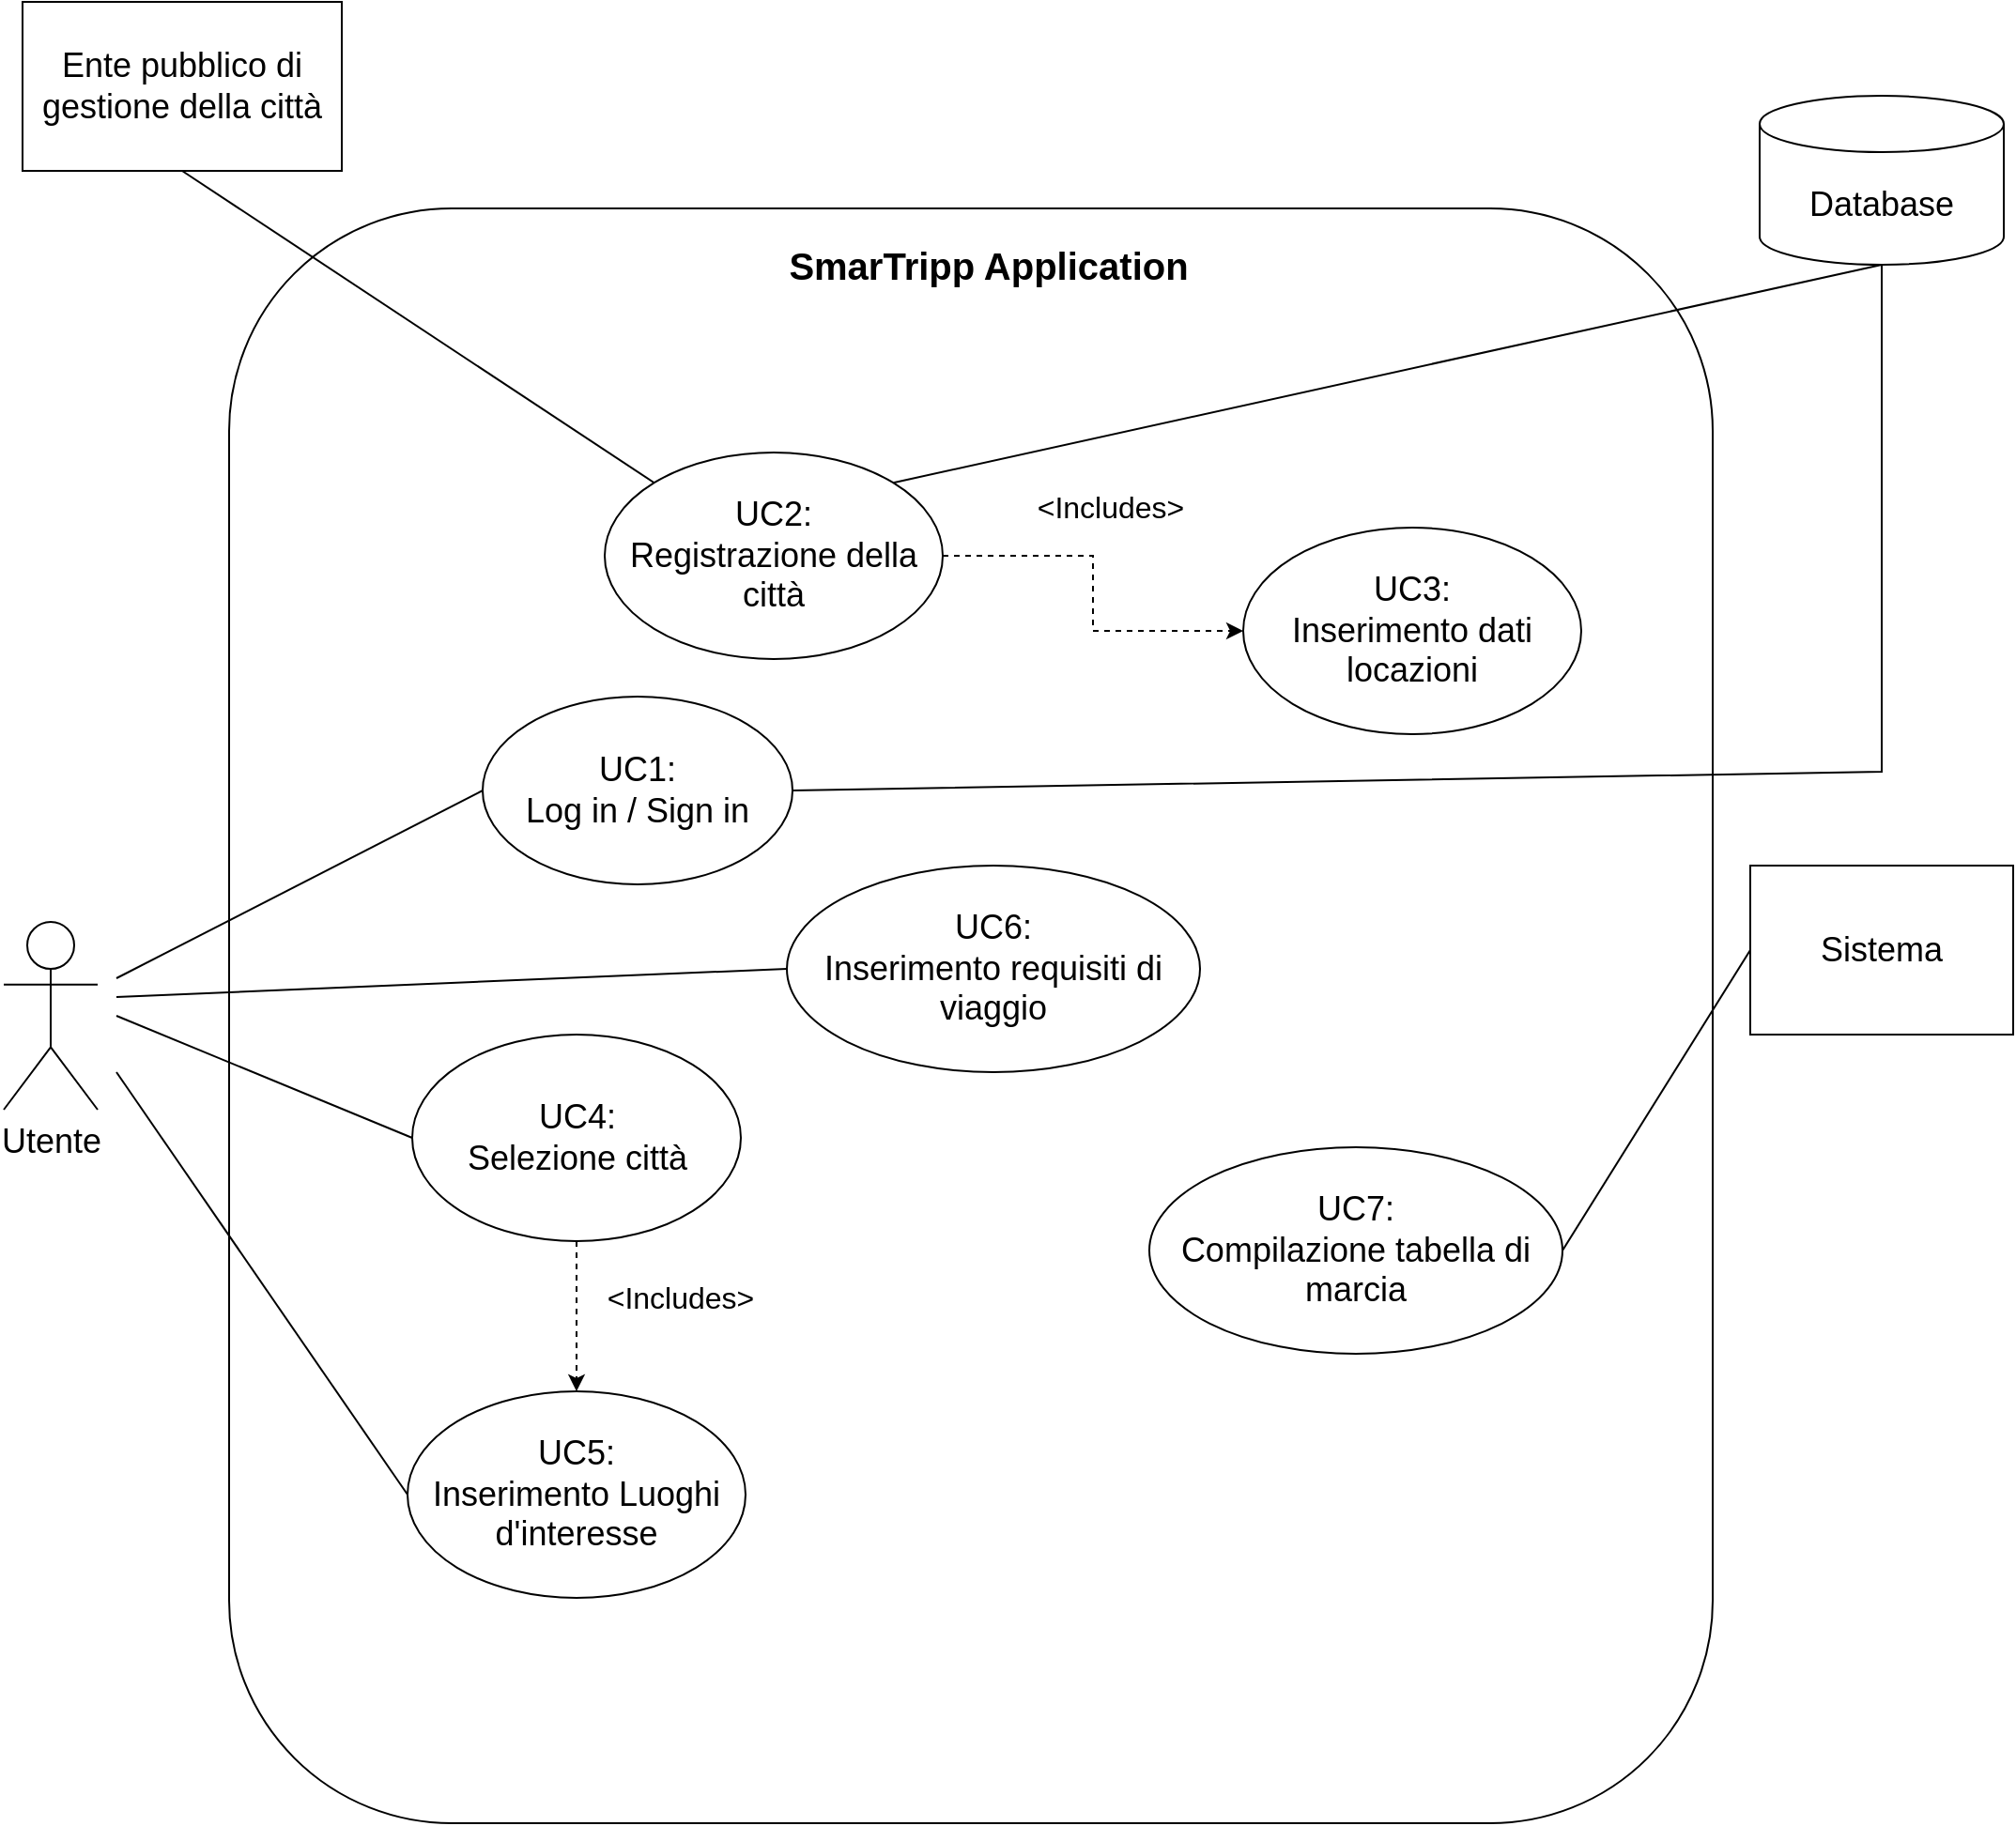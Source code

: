 <mxfile version="25.0.3">
  <diagram name="Pagina-1" id="-O-YrhqU3fOLMTu7o0W1">
    <mxGraphModel dx="1615" dy="1005" grid="1" gridSize="10" guides="1" tooltips="1" connect="1" arrows="1" fold="1" page="1" pageScale="1" pageWidth="1169" pageHeight="1654" math="0" shadow="0">
      <root>
        <mxCell id="0" />
        <mxCell id="1" parent="0" />
        <mxCell id="vjVt3_Kxt8tiMpe3oFBg-2" value="" style="rounded=1;whiteSpace=wrap;html=1;" vertex="1" parent="1">
          <mxGeometry x="180" y="130" width="790" height="860" as="geometry" />
        </mxCell>
        <mxCell id="vjVt3_Kxt8tiMpe3oFBg-3" value="&lt;font style=&quot;font-size: 18px;&quot;&gt;Utente&lt;/font&gt;" style="shape=umlActor;verticalLabelPosition=bottom;verticalAlign=top;html=1;outlineConnect=0;" vertex="1" parent="1">
          <mxGeometry x="60" y="510" width="50" height="100" as="geometry" />
        </mxCell>
        <mxCell id="vjVt3_Kxt8tiMpe3oFBg-7" value="&lt;font style=&quot;font-size: 18px;&quot;&gt;Ente pubblico di gestione della città&lt;/font&gt;" style="rounded=0;whiteSpace=wrap;html=1;" vertex="1" parent="1">
          <mxGeometry x="70" y="20" width="170" height="90" as="geometry" />
        </mxCell>
        <mxCell id="vjVt3_Kxt8tiMpe3oFBg-8" value="&lt;div&gt;&lt;font style=&quot;font-size: 18px;&quot;&gt;UC5:&lt;/font&gt;&lt;/div&gt;&lt;font style=&quot;font-size: 18px;&quot;&gt;Inserimento Luoghi d&#39;interesse&lt;/font&gt;" style="ellipse;whiteSpace=wrap;html=1;" vertex="1" parent="1">
          <mxGeometry x="275" y="760" width="180" height="110" as="geometry" />
        </mxCell>
        <mxCell id="vjVt3_Kxt8tiMpe3oFBg-30" style="edgeStyle=orthogonalEdgeStyle;rounded=0;orthogonalLoop=1;jettySize=auto;html=1;entryX=0.5;entryY=0;entryDx=0;entryDy=0;dashed=1;" edge="1" parent="1" source="vjVt3_Kxt8tiMpe3oFBg-9" target="vjVt3_Kxt8tiMpe3oFBg-8">
          <mxGeometry relative="1" as="geometry" />
        </mxCell>
        <mxCell id="vjVt3_Kxt8tiMpe3oFBg-9" value="&lt;div&gt;&lt;span style=&quot;font-size: 18px;&quot;&gt;UC4:&lt;/span&gt;&lt;/div&gt;&lt;span style=&quot;font-size: 18px;&quot;&gt;Selezione città&lt;/span&gt;" style="ellipse;whiteSpace=wrap;html=1;" vertex="1" parent="1">
          <mxGeometry x="277.5" y="570" width="175" height="110" as="geometry" />
        </mxCell>
        <mxCell id="vjVt3_Kxt8tiMpe3oFBg-12" value="&lt;div&gt;&lt;font style=&quot;font-size: 18px;&quot;&gt;UC1:&lt;/font&gt;&lt;/div&gt;&lt;font style=&quot;font-size: 18px;&quot;&gt;Log in / Sign in&lt;/font&gt;" style="ellipse;whiteSpace=wrap;html=1;" vertex="1" parent="1">
          <mxGeometry x="315" y="390" width="165" height="100" as="geometry" />
        </mxCell>
        <mxCell id="vjVt3_Kxt8tiMpe3oFBg-14" value="&lt;font style=&quot;font-size: 20px;&quot;&gt;&lt;b&gt;SmarTripp Application&lt;/b&gt;&lt;/font&gt;" style="text;html=1;align=center;verticalAlign=middle;whiteSpace=wrap;rounded=0;" vertex="1" parent="1">
          <mxGeometry x="472" y="130" width="225" height="60" as="geometry" />
        </mxCell>
        <mxCell id="vjVt3_Kxt8tiMpe3oFBg-15" value="&lt;div&gt;&lt;font style=&quot;font-size: 18px;&quot;&gt;UC3:&lt;/font&gt;&lt;/div&gt;&lt;font style=&quot;font-size: 18px;&quot;&gt;Inserimento dati locazioni&lt;/font&gt;" style="ellipse;whiteSpace=wrap;html=1;" vertex="1" parent="1">
          <mxGeometry x="720" y="300" width="180" height="110" as="geometry" />
        </mxCell>
        <mxCell id="vjVt3_Kxt8tiMpe3oFBg-19" style="edgeStyle=orthogonalEdgeStyle;rounded=0;orthogonalLoop=1;jettySize=auto;html=1;dashed=1;" edge="1" parent="1" source="vjVt3_Kxt8tiMpe3oFBg-16" target="vjVt3_Kxt8tiMpe3oFBg-15">
          <mxGeometry relative="1" as="geometry" />
        </mxCell>
        <mxCell id="vjVt3_Kxt8tiMpe3oFBg-20" value="&lt;font style=&quot;font-size: 16px;&quot;&gt;&amp;lt;Includes&amp;gt;&lt;/font&gt;" style="edgeLabel;html=1;align=center;verticalAlign=middle;resizable=0;points=[];" vertex="1" connectable="0" parent="vjVt3_Kxt8tiMpe3oFBg-19">
          <mxGeometry x="-0.271" y="1" relative="1" as="geometry">
            <mxPoint x="16" y="-25" as="offset" />
          </mxGeometry>
        </mxCell>
        <mxCell id="vjVt3_Kxt8tiMpe3oFBg-16" value="&lt;div&gt;&lt;font style=&quot;font-size: 18px;&quot;&gt;UC2:&lt;/font&gt;&lt;/div&gt;&lt;font style=&quot;font-size: 18px;&quot;&gt;Registrazione della città&lt;/font&gt;" style="ellipse;whiteSpace=wrap;html=1;" vertex="1" parent="1">
          <mxGeometry x="380" y="260" width="180" height="110" as="geometry" />
        </mxCell>
        <mxCell id="vjVt3_Kxt8tiMpe3oFBg-22" value="" style="endArrow=none;html=1;rounded=0;entryX=0.5;entryY=1;entryDx=0;entryDy=0;exitX=0;exitY=0;exitDx=0;exitDy=0;" edge="1" parent="1" source="vjVt3_Kxt8tiMpe3oFBg-16" target="vjVt3_Kxt8tiMpe3oFBg-7">
          <mxGeometry width="50" height="50" relative="1" as="geometry">
            <mxPoint x="410" y="280" as="sourcePoint" />
            <mxPoint x="570" y="460" as="targetPoint" />
          </mxGeometry>
        </mxCell>
        <mxCell id="vjVt3_Kxt8tiMpe3oFBg-23" value="" style="endArrow=none;html=1;rounded=0;entryX=0.5;entryY=1;entryDx=0;entryDy=0;entryPerimeter=0;exitX=1;exitY=0;exitDx=0;exitDy=0;" edge="1" parent="1" source="vjVt3_Kxt8tiMpe3oFBg-16" target="vjVt3_Kxt8tiMpe3oFBg-24">
          <mxGeometry width="50" height="50" relative="1" as="geometry">
            <mxPoint x="520" y="510" as="sourcePoint" />
            <mxPoint x="570" y="460" as="targetPoint" />
          </mxGeometry>
        </mxCell>
        <mxCell id="vjVt3_Kxt8tiMpe3oFBg-24" value="&lt;font style=&quot;font-size: 18px;&quot;&gt;Database&lt;/font&gt;" style="shape=cylinder3;whiteSpace=wrap;html=1;boundedLbl=1;backgroundOutline=1;size=15;" vertex="1" parent="1">
          <mxGeometry x="995" y="70" width="130" height="90" as="geometry" />
        </mxCell>
        <mxCell id="vjVt3_Kxt8tiMpe3oFBg-25" value="&lt;div&gt;&lt;font style=&quot;font-size: 18px;&quot;&gt;UC7:&lt;/font&gt;&lt;/div&gt;&lt;font style=&quot;font-size: 18px;&quot;&gt;Compilazione tabella di marcia&lt;/font&gt;" style="ellipse;whiteSpace=wrap;html=1;" vertex="1" parent="1">
          <mxGeometry x="670" y="630" width="220" height="110" as="geometry" />
        </mxCell>
        <mxCell id="vjVt3_Kxt8tiMpe3oFBg-26" value="" style="endArrow=none;html=1;rounded=0;entryX=0;entryY=0.5;entryDx=0;entryDy=0;" edge="1" parent="1" target="vjVt3_Kxt8tiMpe3oFBg-12">
          <mxGeometry width="50" height="50" relative="1" as="geometry">
            <mxPoint x="120" y="540" as="sourcePoint" />
            <mxPoint x="570" y="510" as="targetPoint" />
          </mxGeometry>
        </mxCell>
        <mxCell id="vjVt3_Kxt8tiMpe3oFBg-27" value="" style="endArrow=none;html=1;rounded=0;entryX=0;entryY=0.5;entryDx=0;entryDy=0;" edge="1" parent="1" target="vjVt3_Kxt8tiMpe3oFBg-9">
          <mxGeometry width="50" height="50" relative="1" as="geometry">
            <mxPoint x="120" y="560" as="sourcePoint" />
            <mxPoint x="570" y="510" as="targetPoint" />
          </mxGeometry>
        </mxCell>
        <mxCell id="vjVt3_Kxt8tiMpe3oFBg-28" value="" style="endArrow=none;html=1;rounded=0;entryX=0;entryY=0.5;entryDx=0;entryDy=0;" edge="1" parent="1" target="vjVt3_Kxt8tiMpe3oFBg-8">
          <mxGeometry width="50" height="50" relative="1" as="geometry">
            <mxPoint x="120" y="590" as="sourcePoint" />
            <mxPoint x="570" y="510" as="targetPoint" />
          </mxGeometry>
        </mxCell>
        <mxCell id="vjVt3_Kxt8tiMpe3oFBg-29" value="&lt;font style=&quot;font-size: 18px;&quot;&gt;Sistema&lt;/font&gt;" style="rounded=0;whiteSpace=wrap;html=1;" vertex="1" parent="1">
          <mxGeometry x="990" y="480" width="140" height="90" as="geometry" />
        </mxCell>
        <mxCell id="vjVt3_Kxt8tiMpe3oFBg-31" value="&lt;font style=&quot;font-size: 16px;&quot;&gt;&amp;lt;Includes&amp;gt;&lt;/font&gt;" style="edgeLabel;html=1;align=center;verticalAlign=middle;resizable=0;points=[];" vertex="1" connectable="0" parent="1">
          <mxGeometry x="419.996" y="710" as="geometry" />
        </mxCell>
        <mxCell id="vjVt3_Kxt8tiMpe3oFBg-33" value="" style="endArrow=none;html=1;rounded=0;entryX=0;entryY=0.5;entryDx=0;entryDy=0;exitX=1;exitY=0.5;exitDx=0;exitDy=0;" edge="1" parent="1" source="vjVt3_Kxt8tiMpe3oFBg-25" target="vjVt3_Kxt8tiMpe3oFBg-29">
          <mxGeometry width="50" height="50" relative="1" as="geometry">
            <mxPoint x="520" y="540" as="sourcePoint" />
            <mxPoint x="570" y="490" as="targetPoint" />
          </mxGeometry>
        </mxCell>
        <mxCell id="vjVt3_Kxt8tiMpe3oFBg-40" value="&lt;div&gt;&lt;font style=&quot;font-size: 18px;&quot;&gt;UC6:&lt;/font&gt;&lt;/div&gt;&lt;font style=&quot;font-size: 18px;&quot;&gt;Inserimento requisiti di viaggio&lt;/font&gt;" style="ellipse;whiteSpace=wrap;html=1;" vertex="1" parent="1">
          <mxGeometry x="477" y="480" width="220" height="110" as="geometry" />
        </mxCell>
        <mxCell id="vjVt3_Kxt8tiMpe3oFBg-41" value="" style="endArrow=none;html=1;rounded=0;entryX=0;entryY=0.5;entryDx=0;entryDy=0;" edge="1" parent="1" target="vjVt3_Kxt8tiMpe3oFBg-40">
          <mxGeometry width="50" height="50" relative="1" as="geometry">
            <mxPoint x="120" y="550" as="sourcePoint" />
            <mxPoint x="570" y="490" as="targetPoint" />
          </mxGeometry>
        </mxCell>
        <mxCell id="vjVt3_Kxt8tiMpe3oFBg-43" value="" style="endArrow=none;html=1;rounded=0;exitX=1;exitY=0.5;exitDx=0;exitDy=0;entryX=0.5;entryY=1;entryDx=0;entryDy=0;entryPerimeter=0;" edge="1" parent="1" source="vjVt3_Kxt8tiMpe3oFBg-12" target="vjVt3_Kxt8tiMpe3oFBg-24">
          <mxGeometry width="50" height="50" relative="1" as="geometry">
            <mxPoint x="590" y="530" as="sourcePoint" />
            <mxPoint x="640" y="480" as="targetPoint" />
            <Array as="points">
              <mxPoint x="1060" y="430" />
            </Array>
          </mxGeometry>
        </mxCell>
      </root>
    </mxGraphModel>
  </diagram>
</mxfile>
